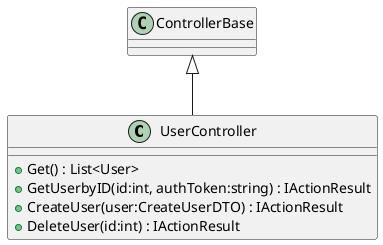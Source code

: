 @startuml
class UserController {
    + Get() : List<User>
    + GetUserbyID(id:int, authToken:string) : IActionResult
    + CreateUser(user:CreateUserDTO) : IActionResult
    + DeleteUser(id:int) : IActionResult
}
ControllerBase <|-- UserController
@enduml
